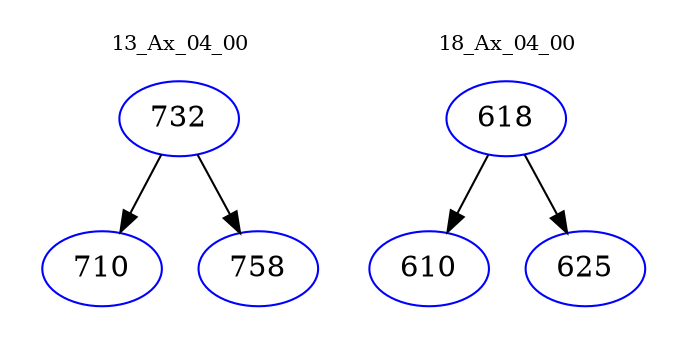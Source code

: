 digraph{
subgraph cluster_0 {
color = white
label = "13_Ax_04_00";
fontsize=10;
T0_732 [label="732", color="blue"]
T0_732 -> T0_710 [color="black"]
T0_710 [label="710", color="blue"]
T0_732 -> T0_758 [color="black"]
T0_758 [label="758", color="blue"]
}
subgraph cluster_1 {
color = white
label = "18_Ax_04_00";
fontsize=10;
T1_618 [label="618", color="blue"]
T1_618 -> T1_610 [color="black"]
T1_610 [label="610", color="blue"]
T1_618 -> T1_625 [color="black"]
T1_625 [label="625", color="blue"]
}
}
